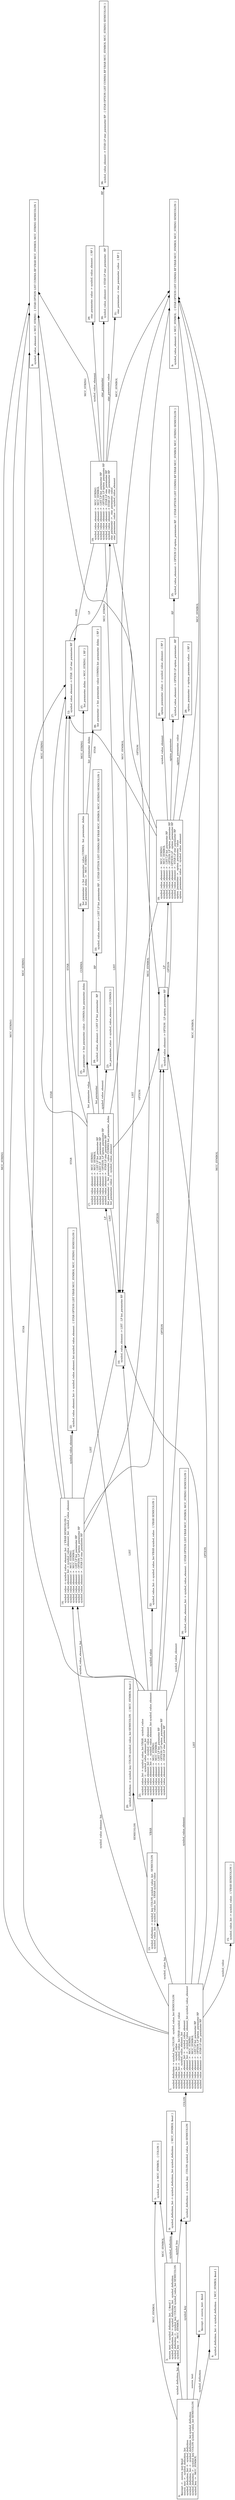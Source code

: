 digraph y {
	edge [fontsize=10];
	node [shape=box,fontsize=10];
	orientation=landscape;
	rankdir=LR;
	/*
	margin=0.2;
	page="8.27,11.69"; // for A4 printing
	ratio=auto;
	*/

	q0 [label="0:\l  $accept -> . source_text $end\l  source_text -> . symbol_definition_list\l  symbol_definition_list -> . symbol_definition\l  symbol_definition_list -> . symbol_definition_list symbol_definition\l  symbol_definition -> . symbol_key COLON symbol_value_list SEMICOLON\l  symbol_key -> . MCC_SYMBOL\l"];
	q1 [label="1:\l  symbol_key -> MCC_SYMBOL . { COLON }\l"];
	q2 [label="2:\l  $accept -> source_text . $end\l"];
	q3 [label="3:\l  source_text -> symbol_definition_list . { $end }\l  symbol_definition_list -> symbol_definition_list . symbol_definition\l  symbol_definition -> . symbol_key COLON symbol_value_list SEMICOLON\l  symbol_key -> . MCC_SYMBOL\l"];
	q4 [label="4:\l  symbol_definition_list -> symbol_definition . { MCC_SYMBOL $end }\l"];
	q5 [label="5:\l  symbol_definition -> symbol_key . COLON symbol_value_list SEMICOLON\l"];
	q6 [label="6:\l  symbol_definition_list -> symbol_definition_list symbol_definition . { MCC_SYMBOL $end }\l"];
	q7 [label="7:\l  symbol_definition -> symbol_key COLON . symbol_value_list SEMICOLON\l  symbol_value_list -> . symbol_value\l  symbol_value_list -> . symbol_value_list VBAR symbol_value\l  symbol_value -> . symbol_value_element_list\l  symbol_value_element_list -> . symbol_value_element\l  symbol_value_element_list -> . symbol_value_element_list symbol_value_element\l  symbol_value_element -> . MCC_STRING\l  symbol_value_element -> . MCC_SYMBOL\l  symbol_value_element -> . LIST LP list_parameter RP\l  symbol_value_element -> . OPTION LP option_parameter RP\l  symbol_value_element -> . STAR LP star_parameter RP\l"];
	q8 [label="8:\l  symbol_value_element -> MCC_STRING . { STAR OPTION LIST COMMA RP VBAR MCC_SYMBOL MCC_STRING SEMICOLON }\l"];
	q9 [label="9:\l  symbol_value_element -> MCC_SYMBOL . { STAR OPTION LIST COMMA RP VBAR MCC_SYMBOL MCC_STRING SEMICOLON }\l"];
	q10 [label="10:\l  symbol_value_element -> LIST . LP list_parameter RP\l"];
	q11 [label="11:\l  symbol_value_element -> OPTION . LP option_parameter RP\l"];
	q12 [label="12:\l  symbol_value_element -> STAR . LP star_parameter RP\l"];
	q13 [label="13:\l  symbol_definition -> symbol_key COLON symbol_value_list . SEMICOLON\l  symbol_value_list -> symbol_value_list . VBAR symbol_value\l"];
	q14 [label="14:\l  symbol_value -> symbol_value_element_list . { VBAR SEMICOLON }\l  symbol_value_element_list -> symbol_value_element_list . symbol_value_element\l  symbol_value_element -> . MCC_STRING\l  symbol_value_element -> . MCC_SYMBOL\l  symbol_value_element -> . LIST LP list_parameter RP\l  symbol_value_element -> . OPTION LP option_parameter RP\l  symbol_value_element -> . STAR LP star_parameter RP\l"];
	q15 [label="15:\l  symbol_value_list -> symbol_value . { VBAR SEMICOLON }\l"];
	q16 [label="16:\l  symbol_value_element_list -> symbol_value_element . { STAR OPTION LIST VBAR MCC_SYMBOL MCC_STRING SEMICOLON }\l"];
	q17 [label="17:\l  symbol_value_element -> . MCC_STRING\l  symbol_value_element -> . MCC_SYMBOL\l  symbol_value_element -> . LIST LP list_parameter RP\l  symbol_value_element -> LIST LP . list_parameter RP\l  symbol_value_element -> . OPTION LP option_parameter RP\l  symbol_value_element -> . STAR LP star_parameter RP\l  list_parameter -> . list_parameter_value COMMA list_parameter_delim\l  list_parameter_value -> . symbol_value_element\l"];
	q18 [label="18:\l  symbol_value_element -> . MCC_STRING\l  symbol_value_element -> . MCC_SYMBOL\l  symbol_value_element -> . LIST LP list_parameter RP\l  symbol_value_element -> . OPTION LP option_parameter RP\l  symbol_value_element -> OPTION LP . option_parameter RP\l  symbol_value_element -> . STAR LP star_parameter RP\l  option_parameter -> . option_parameter_value\l  option_parameter_value -> . symbol_value_element\l"];
	q19 [label="19:\l  symbol_value_element -> . MCC_STRING\l  symbol_value_element -> . MCC_SYMBOL\l  symbol_value_element -> . LIST LP list_parameter RP\l  symbol_value_element -> . OPTION LP option_parameter RP\l  symbol_value_element -> . STAR LP star_parameter RP\l  symbol_value_element -> STAR LP . star_parameter RP\l  star_parameter -> . star_parameter_value\l  star_parameter_value -> . symbol_value_element\l"];
	q20 [label="20:\l  symbol_definition -> symbol_key COLON symbol_value_list SEMICOLON . { MCC_SYMBOL $end }\l"];
	q21 [label="21:\l  symbol_value_list -> symbol_value_list VBAR . symbol_value\l  symbol_value -> . symbol_value_element_list\l  symbol_value_element_list -> . symbol_value_element\l  symbol_value_element_list -> . symbol_value_element_list symbol_value_element\l  symbol_value_element -> . MCC_STRING\l  symbol_value_element -> . MCC_SYMBOL\l  symbol_value_element -> . LIST LP list_parameter RP\l  symbol_value_element -> . OPTION LP option_parameter RP\l  symbol_value_element -> . STAR LP star_parameter RP\l"];
	q22 [label="22:\l  symbol_value_element_list -> symbol_value_element_list symbol_value_element . { STAR OPTION LIST VBAR MCC_SYMBOL MCC_STRING SEMICOLON }\l"];
	q23 [label="23:\l  list_parameter_value -> symbol_value_element . { COMMA }\l"];
	q24 [label="24:\l  symbol_value_element -> LIST LP list_parameter . RP\l"];
	q25 [label="25:\l  list_parameter -> list_parameter_value . COMMA list_parameter_delim\l"];
	q26 [label="26:\l  option_parameter_value -> symbol_value_element . { RP }\l"];
	q27 [label="27:\l  symbol_value_element -> OPTION LP option_parameter . RP\l"];
	q28 [label="28:\l  option_parameter -> option_parameter_value . { RP }\l"];
	q29 [label="29:\l  star_parameter_value -> symbol_value_element . { RP }\l"];
	q30 [label="30:\l  symbol_value_element -> STAR LP star_parameter . RP\l"];
	q31 [label="31:\l  star_parameter -> star_parameter_value . { RP }\l"];
	q32 [label="32:\l  symbol_value_list -> symbol_value_list VBAR symbol_value . { VBAR SEMICOLON }\l"];
	q33 [label="33:\l  symbol_value_element -> LIST LP list_parameter RP . { STAR OPTION LIST COMMA RP VBAR MCC_SYMBOL MCC_STRING SEMICOLON }\l"];
	q34 [label="34:\l  list_parameter -> list_parameter_value COMMA . list_parameter_delim\l  list_parameter_delim -> . MCC_STRING\l"];
	q35 [label="35:\l  symbol_value_element -> OPTION LP option_parameter RP . { STAR OPTION LIST COMMA RP VBAR MCC_SYMBOL MCC_STRING SEMICOLON }\l"];
	q36 [label="36:\l  symbol_value_element -> STAR LP star_parameter RP . { STAR OPTION LIST COMMA RP VBAR MCC_SYMBOL MCC_STRING SEMICOLON }\l"];
	q37 [label="37:\l  list_parameter_delim -> MCC_STRING . { RP }\l"];
	q38 [label="38:\l  list_parameter -> list_parameter_value COMMA list_parameter_delim . { RP }\l"];

	q0 -> q1 [label="MCC_SYMBOL"];
	q0 -> q2 [label="source_text"];
	q0 -> q3 [label="symbol_definition_list"];
	q0 -> q4 [label="symbol_definition"];
	q0 -> q5 [label="symbol_key"];
	q3 -> q1 [label="MCC_SYMBOL"];
	q3 -> q6 [label="symbol_definition"];
	q3 -> q5 [label="symbol_key"];
	q5 -> q7 [label="COLON"];
	q7 -> q8 [label="MCC_STRING"];
	q7 -> q9 [label="MCC_SYMBOL"];
	q7 -> q10 [label="LIST"];
	q7 -> q11 [label="OPTION"];
	q7 -> q12 [label="STAR"];
	q7 -> q13 [label="symbol_value_list"];
	q7 -> q14 [label="symbol_value_element_list"];
	q7 -> q15 [label="symbol_value"];
	q7 -> q16 [label="symbol_value_element"];
	q10 -> q17 [label="LP"];
	q11 -> q18 [label="LP"];
	q12 -> q19 [label="LP"];
	q13 -> q20 [label="SEMICOLON"];
	q13 -> q21 [label="VBAR"];
	q14 -> q8 [label="MCC_STRING"];
	q14 -> q9 [label="MCC_SYMBOL"];
	q14 -> q10 [label="LIST"];
	q14 -> q11 [label="OPTION"];
	q14 -> q12 [label="STAR"];
	q14 -> q22 [label="symbol_value_element"];
	q17 -> q8 [label="MCC_STRING"];
	q17 -> q9 [label="MCC_SYMBOL"];
	q17 -> q10 [label="LIST"];
	q17 -> q11 [label="OPTION"];
	q17 -> q12 [label="STAR"];
	q17 -> q23 [label="symbol_value_element"];
	q17 -> q24 [label="list_parameter"];
	q17 -> q25 [label="list_parameter_value"];
	q18 -> q8 [label="MCC_STRING"];
	q18 -> q9 [label="MCC_SYMBOL"];
	q18 -> q10 [label="LIST"];
	q18 -> q11 [label="OPTION"];
	q18 -> q12 [label="STAR"];
	q18 -> q26 [label="symbol_value_element"];
	q18 -> q27 [label="option_parameter"];
	q18 -> q28 [label="option_parameter_value"];
	q19 -> q8 [label="MCC_STRING"];
	q19 -> q9 [label="MCC_SYMBOL"];
	q19 -> q10 [label="LIST"];
	q19 -> q11 [label="OPTION"];
	q19 -> q12 [label="STAR"];
	q19 -> q29 [label="symbol_value_element"];
	q19 -> q30 [label="star_parameter"];
	q19 -> q31 [label="star_parameter_value"];
	q21 -> q8 [label="MCC_STRING"];
	q21 -> q9 [label="MCC_SYMBOL"];
	q21 -> q10 [label="LIST"];
	q21 -> q11 [label="OPTION"];
	q21 -> q12 [label="STAR"];
	q21 -> q14 [label="symbol_value_element_list"];
	q21 -> q32 [label="symbol_value"];
	q21 -> q16 [label="symbol_value_element"];
	q24 -> q33 [label="RP"];
	q25 -> q34 [label="COMMA"];
	q27 -> q35 [label="RP"];
	q30 -> q36 [label="RP"];
	q34 -> q37 [label="MCC_STRING"];
	q34 -> q38 [label="list_parameter_delim"];
}

